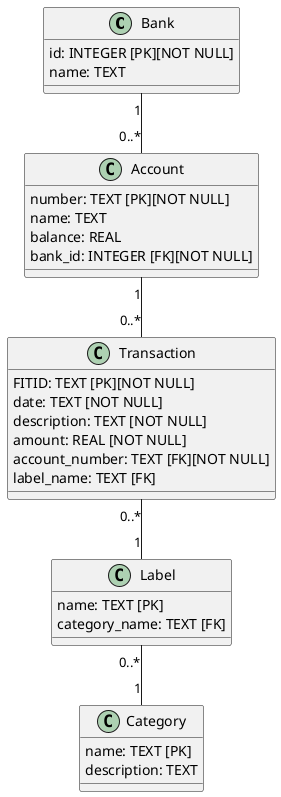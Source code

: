 @startuml

class Bank {
	id: INTEGER [PK][NOT NULL]
	name: TEXT
}

class Account {
	number: TEXT [PK][NOT NULL]
	name: TEXT
	balance: REAL
	bank_id: INTEGER [FK][NOT NULL]
}

class Transaction {
	'Financial Institut Transaction ID
	FITID: TEXT [PK][NOT NULL]
	date: TEXT [NOT NULL]
	description: TEXT [NOT NULL]
	amount: REAL [NOT NULL]
	account_number: TEXT [FK][NOT NULL]
	label_name: TEXT [FK]
}

class Category {
	name: TEXT [PK]
	description: TEXT
}

class Label {
	name: TEXT [PK]
	category_name: TEXT [FK]
}


Bank "1" -- "0..*" Account
Account "1" -- "0..*" Transaction
Transaction "0..*" -- "1" Label
Label "0..*" -- "1" Category

@enduml